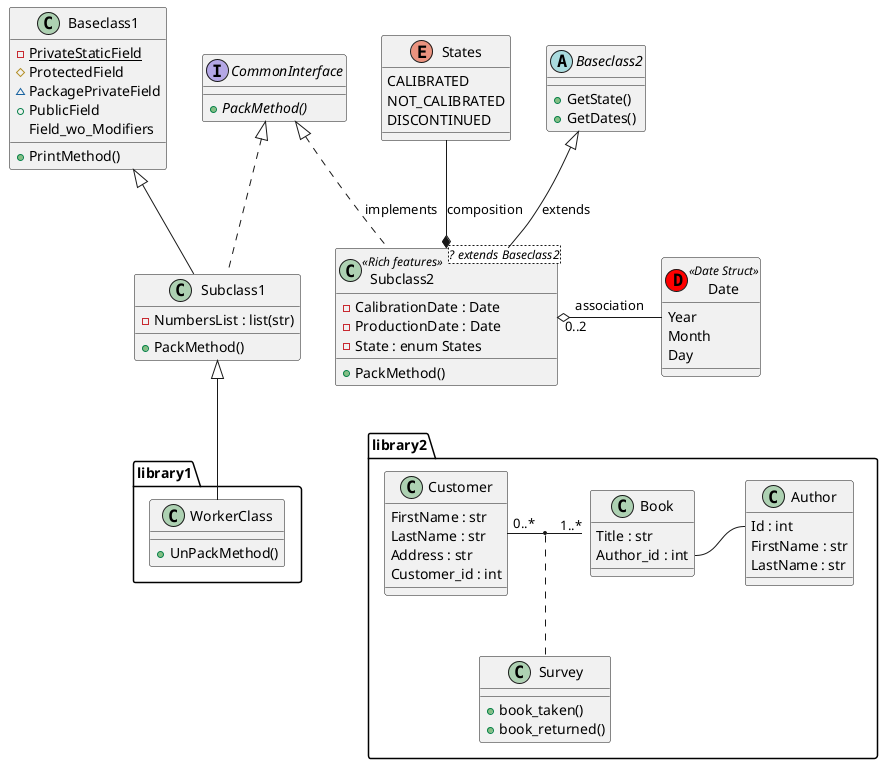 @startuml classes_test
' uncomment the next line to change direction
'left to right direction

' a class entry is automatically created the first time an identier is encountered
' with help of the keywords implements and extends the links can be created
' automatically, as well as the 'type' of the participants automatically defined

class Subclass1 extends Baseclass1
class Subclass1 implements CommonInterface

' the class members can be added afterwards
' you can also use visibility and abstract / static modifiers

Baseclass1 : - {static} PrivateStaticField
Baseclass1 : # ProtectedField
Baseclass1 : ~ PackagePrivateField
Baseclass1 : + PublicField
Baseclass1 : Field_wo_Modifiers
'field definition containg () is automatically considered to be a method
Baseclass1 : + PrintMethod()

CommonInterface : + {abstract} PackMethod()

Subclass1 : + PackMethod()
'use {field} modifier to circumvent this auto-feature
Subclass1 : - {field} NumbersList : list(str)

' you can also define the fields within the class definition
' add add stereotype and / or generics

class Subclass2 <? extends Baseclass2> <<Rich features>> {
    - CalibrationDate : Date
    - ProductionDate : Date
    - State : enum States
    + PackMethod()
}

'and define the relations explicitily, which can contain labels

CommonInterface <|.. Subclass2 : implements

' you can also use the 'built-in' class types, as interface, abstract, enum, etc.

abstract Baseclass2 {
    + GetState()
    + GetDates()
}

Baseclass2 <|-- Subclass2 : extends

enum States {
    CALIBRATED
    NOT_CALIBRATED
    DISCONTINUED
}

States --* Subclass2 : composition

'or create your own spot using stereotypes

class Date <<(D,red) Date Struct>> {
    Year
    Month
    Day
}

'and add specific labels on any side of a relation

Subclass2 "0..2" o- Date : association

'there other styles of 'arrows' as well, check documentation

'the namespaces can be created automatically

class library1.WorkerClass {
    + UnPackMethod()
}

Subclass1 <|-- library1.WorkerClass

'or manually

namespace library2 {
    ' where you can define new classes
    class Customer {
        FirstName : str
        LastName : str
        Address : str
        Customer_id : int
    }
    
    class Book {
        Title : str
        Author_id : int
    }
    
    'for which you can add relation and association class
    
    Customer "0..*" - "1..*" Book
    
    class Survey {
        + book_taken()
        + book_returned()
    }
    
    (Customer, Book) .. Survey
    
    'you can also define relation between the specific members
    
    class Author {
        Id : int
        FirstName : str
        LastName : str
    }
    
    Book::Author_id - Author::Id
}

'just make prettier

Subclass2 -[hidden]- library2.Customer

@enduml